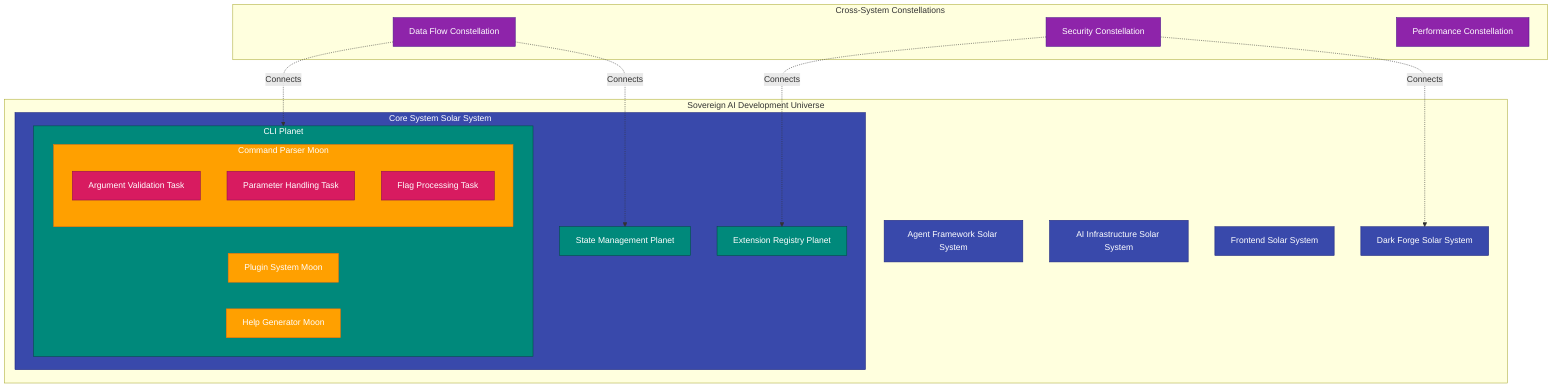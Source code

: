 graph TD
    subgraph Universe["Sovereign AI Development Universe"]
        SolarSystem1["Core System Solar System"]
        SolarSystem2["Agent Framework Solar System"]
        SolarSystem3["AI Infrastructure Solar System"]
        SolarSystem4["Frontend Solar System"]
        SolarSystem5["Dark Forge Solar System"]
    end
    
    subgraph SolarSystem1["Core System Solar System"]
        Planet1["CLI Planet"]
        Planet2["State Management Planet"]
        Planet3["Extension Registry Planet"]
    end
    
    subgraph Planet1["CLI Planet"]
        Moon1["Command Parser Moon"]
        Moon2["Plugin System Moon"]
        Moon3["Help Generator Moon"]
        
        subgraph Moon1["Command Parser Moon"]
            Task1["Argument Validation Task"]
            Task2["Parameter Handling Task"]
            Task3["Flag Processing Task"]
        end
    end
    
    subgraph ConstellationView["Cross-System Constellations"]
        Constellation1["Data Flow Constellation"]
        Constellation2["Security Constellation"]
        Constellation3["Performance Constellation"]
    end
    
    Constellation1 -. "Connects" .-> Planet1
    Constellation1 -. "Connects" .-> Planet2
    Constellation2 -. "Connects" .-> Planet3
    Constellation2 -. "Connects" .-> SolarSystem5
    
    classDef system fill:#3949AB,stroke:#1A237E,color:white
    classDef planet fill:#00897B,stroke:#004D40,color:white
    classDef moon fill:#FFA000,stroke:#FF6F00,color:white
    classDef task fill:#D81B60,stroke:#880E4F,color:white
    classDef constellation fill:#8E24AA,stroke:#4A148C,color:white
    
    class SolarSystem1,SolarSystem2,SolarSystem3,SolarSystem4,SolarSystem5 system
    class Planet1,Planet2,Planet3 planet
    class Moon1,Moon2,Moon3 moon
    class Task1,Task2,Task3 task
    class Constellation1,Constellation2,Constellation3 constellation